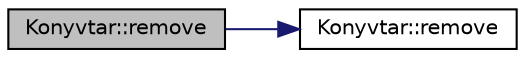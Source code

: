 digraph "Konyvtar::remove"
{
 // LATEX_PDF_SIZE
  edge [fontname="Helvetica",fontsize="10",labelfontname="Helvetica",labelfontsize="10"];
  node [fontname="Helvetica",fontsize="10",shape=record];
  rankdir="LR";
  Node1 [label="Konyvtar::remove",height=0.2,width=0.4,color="black", fillcolor="grey75", style="filled", fontcolor="black",tooltip="Eltávolít egy könyvet a könyvtarból, cím alapján."];
  Node1 -> Node2 [color="midnightblue",fontsize="10",style="solid"];
  Node2 [label="Konyvtar::remove",height=0.2,width=0.4,color="black", fillcolor="white", style="filled",URL="$class_konyvtar.html#aafde5d2ef868265827eb7e727a186bee",tooltip="Eltávolít egy könyvet a könyvtarból, index alapján."];
}
